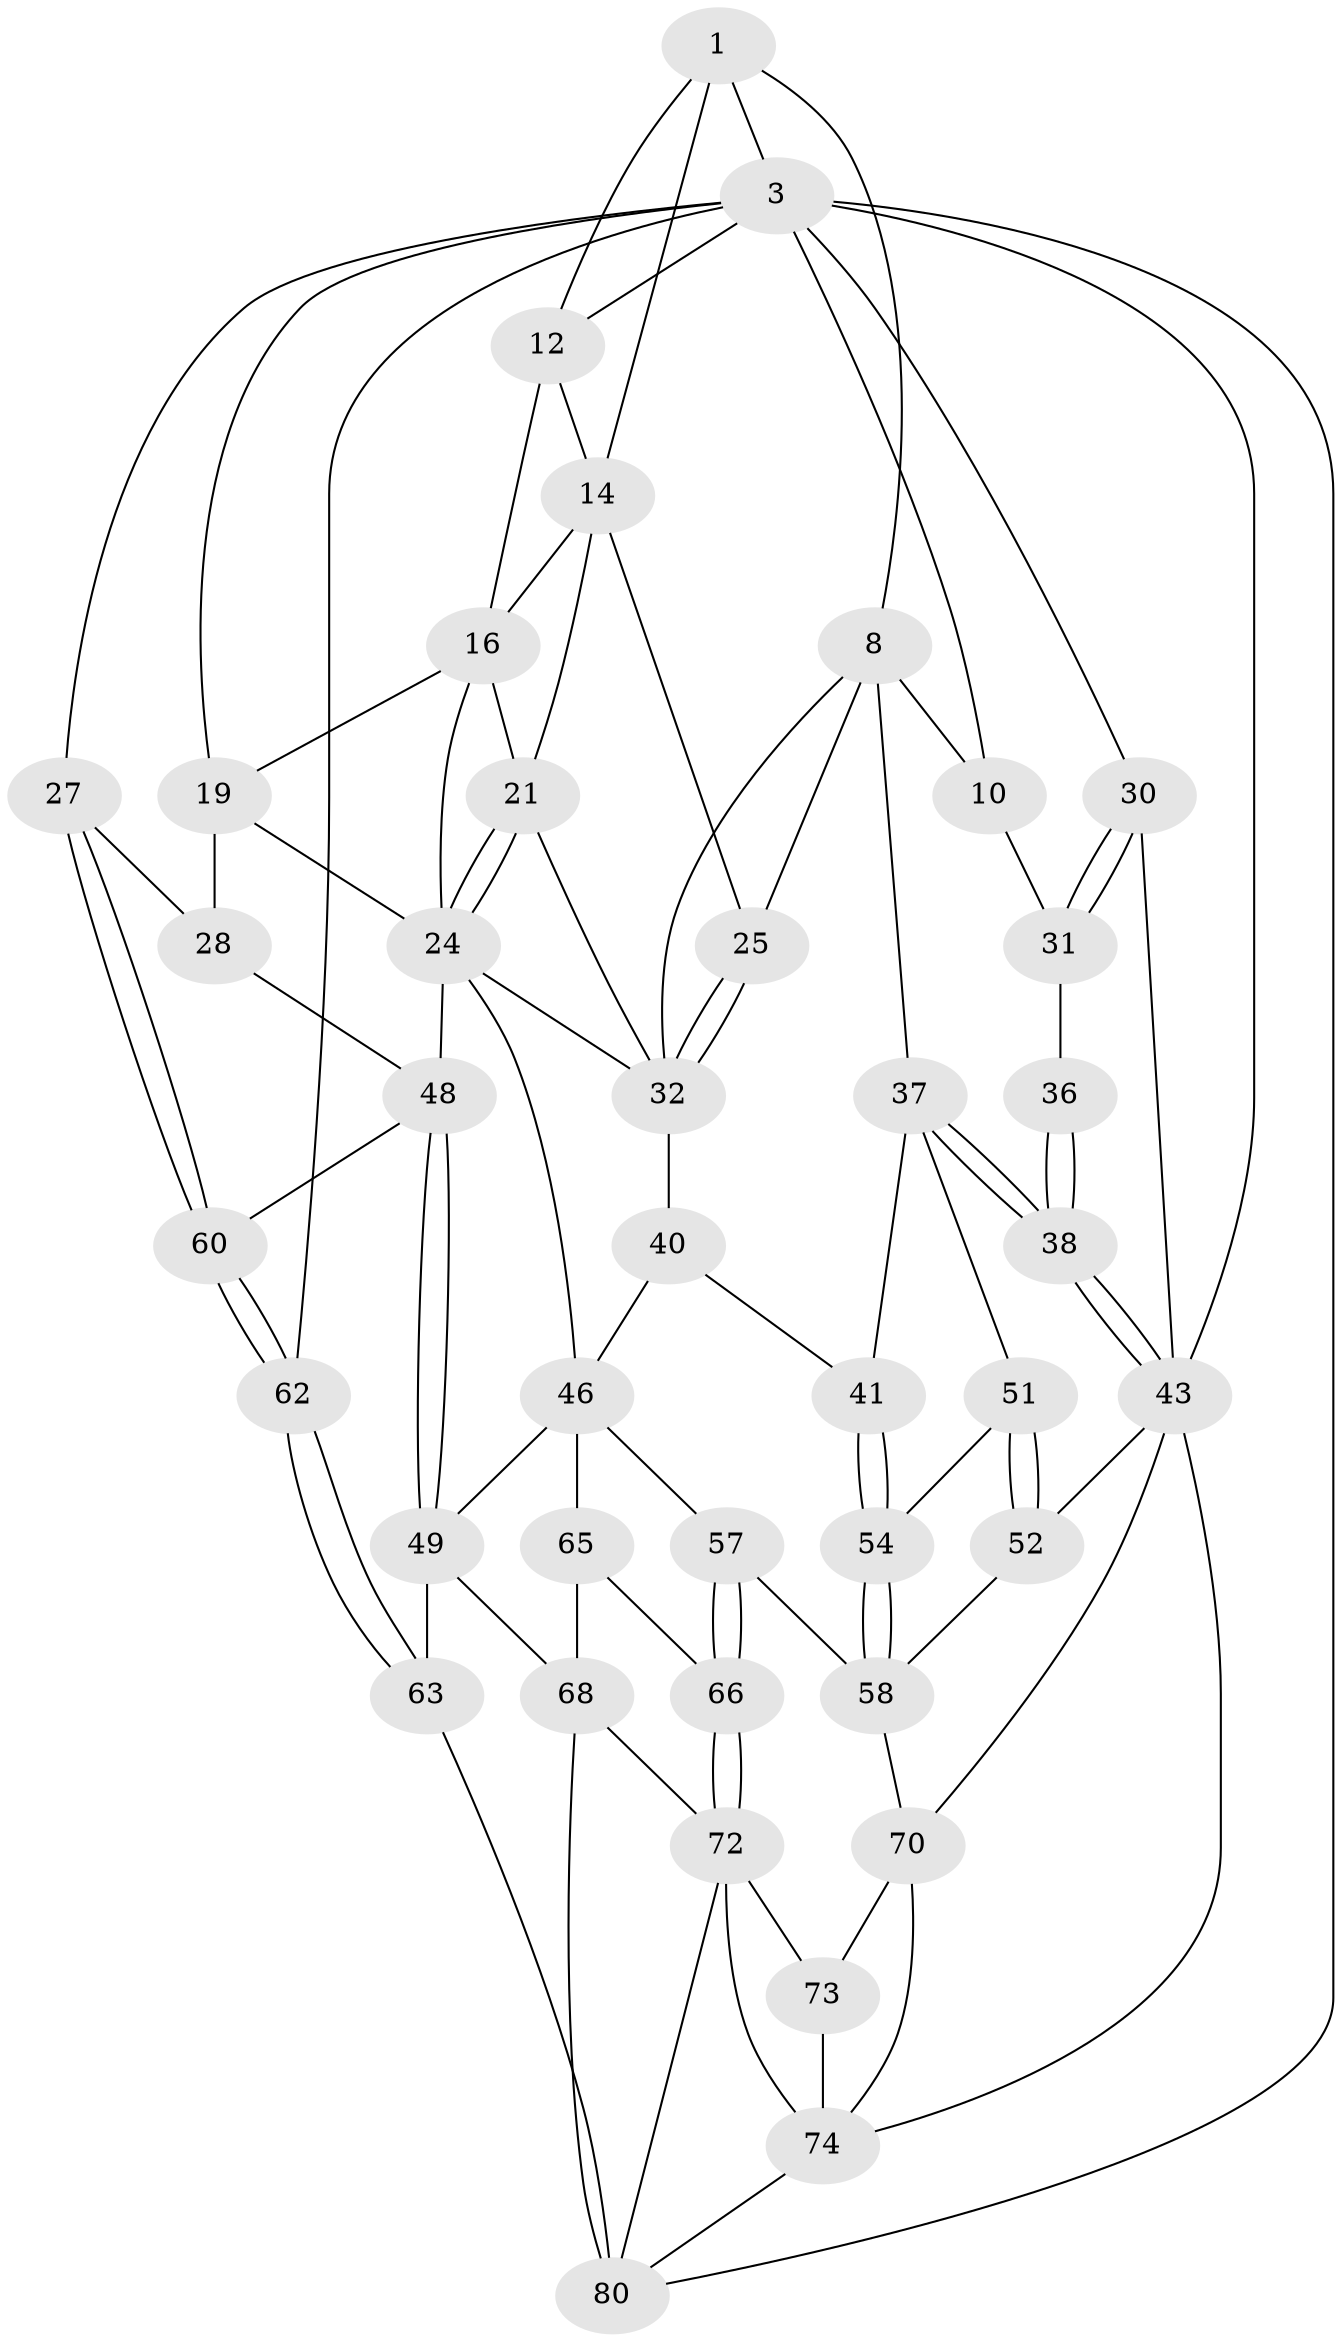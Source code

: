 // original degree distribution, {3: 0.036585365853658534, 4: 0.1951219512195122, 5: 0.573170731707317, 6: 0.1951219512195122}
// Generated by graph-tools (version 1.1) at 2025/16/03/09/25 04:16:48]
// undirected, 41 vertices, 95 edges
graph export_dot {
graph [start="1"]
  node [color=gray90,style=filled];
  1 [pos="+0.5197718902304727+0",super="+2+7"];
  3 [pos="+1+0",super="+18+4"];
  8 [pos="+0.3058666256104768+0.23589370528717402",super="+9+26"];
  10 [pos="+0.26662973329852135+0.21882572228149522",super="+11"];
  12 [pos="+0.8287860878768275+0.08331337023590232",super="+13"];
  14 [pos="+0.6766750431175241+0.09559515613926241",super="+15"];
  16 [pos="+0.7497686341737799+0.1689916054243032",super="+20+17"];
  19 [pos="+0.9103824861473253+0.2798304679135802",super="+29"];
  21 [pos="+0.6972032221753988+0.2177576941928626",super="+22"];
  24 [pos="+0.8176043466175633+0.29309012866029527",super="+33"];
  25 [pos="+0.424212039117616+0.26713064641273226"];
  27 [pos="+1+0.3076399055332587"];
  28 [pos="+1+0.31430957162515494"];
  30 [pos="+0+0"];
  31 [pos="+0+0"];
  32 [pos="+0.5830148421579505+0.30400337781101106",super="+35"];
  36 [pos="+0.08258061542066877+0.28855470147721357"];
  37 [pos="+0.20266849555105237+0.39452465211273635",super="+42"];
  38 [pos="+0.06969951132715266+0.3914061304560577"];
  40 [pos="+0.40529935764286223+0.42887998999542376"];
  41 [pos="+0.3366496987074333+0.4384774476979065"];
  43 [pos="+0+0.5469921615319572",super="+53+44"];
  46 [pos="+0.568779100777044+0.5851178782328355",super="+50+47"];
  48 [pos="+0.7821225054320913+0.5822582749683213",super="+56"];
  49 [pos="+0.7619560680054941+0.6106562293134683",super="+64"];
  51 [pos="+0.2093701752628045+0.4126248500179367"];
  52 [pos="+0.09461654399825603+0.6271878785037771"];
  54 [pos="+0.253090667451095+0.5312287192595537"];
  57 [pos="+0.4296344326076783+0.6173607087267815"];
  58 [pos="+0.24694242126021007+0.6554397850451965",super="+59"];
  60 [pos="+1+0.6973753588267729"];
  62 [pos="+1+0.7192756941070129"];
  63 [pos="+1+0.7616577449345202",super="+79"];
  65 [pos="+0.6003933786749847+0.817505478701106"];
  66 [pos="+0.45494918584052785+0.7822177846562345"];
  68 [pos="+0.6671605532764064+0.9396453357086832",super="+69"];
  70 [pos="+0.2282767161190937+0.7231527714491316",super="+71"];
  72 [pos="+0.4121493630222292+0.8521582483468786",super="+76"];
  73 [pos="+0.2902588175596206+0.8296346663890822"];
  74 [pos="+0.05160826441840508+0.9603003206516615",super="+77+75"];
  80 [pos="+1+1",super="+81"];
  1 -- 3;
  1 -- 12;
  1 -- 8;
  1 -- 14;
  3 -- 19;
  3 -- 12;
  3 -- 80;
  3 -- 62;
  3 -- 10;
  3 -- 27;
  3 -- 30;
  3 -- 43 [weight=2];
  8 -- 10;
  8 -- 37;
  8 -- 25;
  8 -- 32;
  10 -- 31;
  12 -- 16;
  12 -- 14;
  14 -- 21;
  14 -- 25;
  14 -- 16;
  16 -- 24;
  16 -- 19;
  16 -- 21;
  19 -- 28;
  19 -- 24;
  21 -- 24;
  21 -- 24;
  21 -- 32;
  24 -- 48;
  24 -- 46;
  24 -- 32;
  25 -- 32;
  25 -- 32;
  27 -- 28;
  27 -- 60;
  27 -- 60;
  28 -- 48;
  30 -- 31;
  30 -- 31;
  30 -- 43;
  31 -- 36;
  32 -- 40;
  36 -- 38;
  36 -- 38;
  37 -- 38;
  37 -- 38;
  37 -- 41;
  37 -- 51;
  38 -- 43;
  38 -- 43;
  40 -- 41;
  40 -- 46;
  41 -- 54;
  41 -- 54;
  43 -- 52;
  43 -- 70;
  43 -- 74;
  46 -- 65;
  46 -- 49;
  46 -- 57;
  48 -- 49;
  48 -- 49;
  48 -- 60;
  49 -- 68;
  49 -- 63 [weight=2];
  51 -- 52;
  51 -- 52;
  51 -- 54;
  52 -- 58;
  54 -- 58;
  54 -- 58;
  57 -- 58;
  57 -- 66;
  57 -- 66;
  58 -- 70;
  60 -- 62;
  60 -- 62;
  62 -- 63;
  62 -- 63;
  63 -- 80;
  65 -- 66;
  65 -- 68;
  66 -- 72;
  66 -- 72;
  68 -- 80;
  68 -- 72;
  70 -- 73;
  70 -- 74;
  72 -- 73;
  72 -- 74;
  72 -- 80;
  73 -- 74;
  74 -- 80;
}
